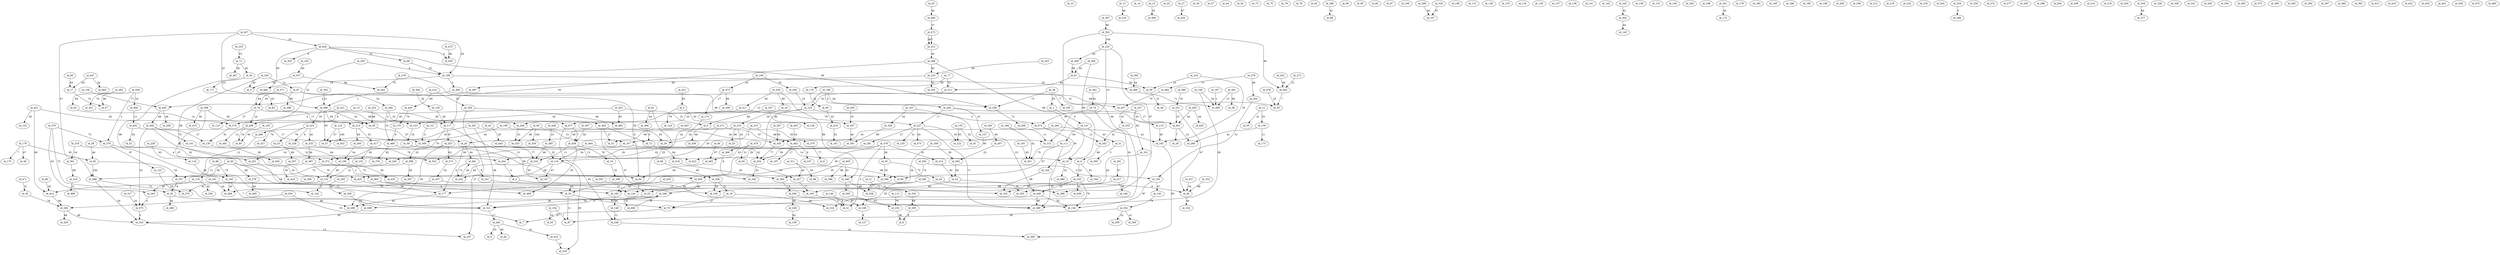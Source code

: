 digraph GR{
id_0;
id_1;
id_2;
id_3;
id_4;
id_5;
id_6;
id_7;
id_8;
id_9;
id_10;
id_11;
id_12;
id_13;
id_14;
id_15;
id_16;
id_17;
id_18;
id_19;
id_20;
id_21;
id_22;
id_23;
id_24;
id_25;
id_26;
id_27;
id_28;
id_29;
id_30;
id_31;
id_32;
id_33;
id_34;
id_35;
id_36;
id_37;
id_38;
id_39;
id_40;
id_41;
id_42;
id_43;
id_44;
id_45;
id_46;
id_47;
id_48;
id_49;
id_50;
id_51;
id_52;
id_53;
id_54;
id_55;
id_56;
id_57;
id_58;
id_59;
id_60;
id_61;
id_62;
id_63;
id_64;
id_65;
id_66;
id_67;
id_68;
id_69;
id_70;
id_71;
id_72;
id_73;
id_74;
id_75;
id_76;
id_77;
id_78;
id_79;
id_80;
id_81;
id_82;
id_83;
id_84;
id_85;
id_86;
id_87;
id_88;
id_89;
id_90;
id_91;
id_92;
id_93;
id_94;
id_95;
id_96;
id_97;
id_98;
id_99;
id_100;
id_101;
id_102;
id_103;
id_104;
id_105;
id_106;
id_107;
id_108;
id_109;
id_110;
id_111;
id_112;
id_113;
id_114;
id_115;
id_116;
id_117;
id_118;
id_119;
id_120;
id_121;
id_122;
id_123;
id_124;
id_125;
id_126;
id_127;
id_128;
id_129;
id_130;
id_131;
id_132;
id_133;
id_134;
id_135;
id_136;
id_137;
id_138;
id_139;
id_140;
id_141;
id_142;
id_143;
id_144;
id_145;
id_146;
id_147;
id_148;
id_149;
id_150;
id_151;
id_152;
id_153;
id_154;
id_155;
id_156;
id_157;
id_158;
id_159;
id_160;
id_161;
id_162;
id_163;
id_164;
id_165;
id_166;
id_167;
id_168;
id_169;
id_170;
id_171;
id_172;
id_173;
id_174;
id_175;
id_176;
id_177;
id_178;
id_179;
id_180;
id_181;
id_182;
id_183;
id_184;
id_185;
id_186;
id_187;
id_188;
id_189;
id_190;
id_191;
id_192;
id_193;
id_194;
id_195;
id_196;
id_197;
id_198;
id_199;
id_200;
id_201;
id_202;
id_203;
id_204;
id_205;
id_206;
id_207;
id_208;
id_209;
id_210;
id_211;
id_212;
id_213;
id_214;
id_215;
id_216;
id_217;
id_218;
id_219;
id_220;
id_221;
id_222;
id_223;
id_224;
id_225;
id_226;
id_227;
id_228;
id_229;
id_230;
id_231;
id_232;
id_233;
id_234;
id_235;
id_236;
id_237;
id_238;
id_239;
id_240;
id_241;
id_242;
id_243;
id_244;
id_245;
id_246;
id_247;
id_248;
id_249;
id_250;
id_251;
id_252;
id_253;
id_254;
id_255;
id_256;
id_257;
id_258;
id_259;
id_260;
id_261;
id_262;
id_263;
id_264;
id_265;
id_266;
id_267;
id_268;
id_269;
id_270;
id_271;
id_272;
id_273;
id_274;
id_275;
id_276;
id_277;
id_278;
id_279;
id_280;
id_281;
id_282;
id_283;
id_284;
id_285;
id_286;
id_287;
id_288;
id_289;
id_290;
id_291;
id_292;
id_293;
id_294;
id_295;
id_296;
id_297;
id_298;
id_299;
id_300;
id_301;
id_302;
id_303;
id_304;
id_305;
id_306;
id_307;
id_308;
id_309;
id_310;
id_311;
id_312;
id_313;
id_314;
id_315;
id_316;
id_317;
id_318;
id_319;
id_320;
id_321;
id_322;
id_323;
id_324;
id_325;
id_326;
id_327;
id_328;
id_329;
id_330;
id_331;
id_332;
id_333;
id_334;
id_335;
id_336;
id_337;
id_338;
id_339;
id_340;
id_341;
id_342;
id_343;
id_344;
id_345;
id_346;
id_347;
id_348;
id_349;
id_350;
id_351;
id_352;
id_353;
id_354;
id_355;
id_356;
id_357;
id_358;
id_359;
id_360;
id_361;
id_362;
id_363;
id_364;
id_365;
id_366;
id_367;
id_368;
id_369;
id_370;
id_371;
id_372;
id_373;
id_374;
id_375;
id_376;
id_377;
id_378;
id_379;
id_380;
id_381;
id_382;
id_383;
id_384;
id_385;
id_386;
id_387;
id_388;
id_389;
id_390;
id_391;
id_392;
id_393;
id_394;
id_395;
id_396;
id_397;
id_398;
id_399;
id_400;
id_401;
id_402;
id_403;
id_404;
id_405;
id_406;
id_407;
id_408;
id_409;
id_410;
id_411;
id_412;
id_413;
id_414;
id_415;
id_416;
id_417;
id_418;
id_419;
id_420;
id_421;
id_422;
id_423;
id_424;
id_425;
id_426;
id_427;
id_428;
id_429;
id_430;
id_431;
id_432;
id_433;
id_434;
id_435;
id_436;
id_437;
id_438;
id_439;
id_440;
id_441;
id_442;
id_443;
id_444;
id_445;
id_446;
id_447;
id_448;
id_449;
id_450;
id_451;
id_452;
id_453;
id_454;
id_455;
id_456;
id_457;
id_458;
id_459;
id_460;
id_461;
id_462;
id_463;
id_464;
id_465;
id_466;
id_467;
id_468;
id_469;
id_470;
id_471;
id_472;
id_473;
id_474;
id_475;
id_476;
id_477;
id_478;
id_479;
id_480;
id_481;
id_482;
id_483;
id_484;
id_485;
id_486;
id_487;
id_488;
id_489;
id_490;
id_491;
id_492;
id_493;
id_494;
id_495;
id_496;
id_497;
id_498;
id_499;
id_457->id_488[label=67];
id_221->id_455[label=2];
id_80->id_414[label=29];
id_30->id_28[label=73];
id_225->id_449[label=29];
id_408->id_481[label=13];
id_313->id_379[label=68];
id_117->id_147[label=31];
id_473->id_306[label=99];
id_202->id_402[label=90];
id_17->id_47[label=74];
id_310->id_251[label=4];
id_18->id_489[label=52];
id_131->id_111[label=59];
id_194->id_473[label=16];
id_203->id_213[label=83];
id_410->id_229[label=57];
id_196->id_264[label=6];
id_313->id_29[label=5];
id_370->id_243[label=43];
id_114->id_452[label=100];
id_261->id_172[label=20];
id_60->id_326[label=82];
id_50->id_102[label=98];
id_167->id_116[label=54];
id_318->id_499[label=31];
id_394->id_270[label=42];
id_366->id_88[label=22];
id_116->id_242[label=29];
id_227->id_115[label=91];
id_264->id_237[label=17];
id_253->id_296[label=35];
id_352->id_359[label=14];
id_439->id_498[label=35];
id_194->id_295[label=93];
id_104->id_87[label=7];
id_167->id_454[label=42];
id_372->id_433[label=75];
id_169->id_155[label=68];
id_428->id_353[label=9];
id_476->id_30[label=56];
id_476->id_214[label=61];
id_170->id_468[label=6];
id_239->id_346[label=88];
id_492->id_52[label=92];
id_371->id_76[label=84];
id_262->id_84[label=99];
id_439->id_232[label=11];
id_253->id_388[label=25];
id_446->id_289[label=98];
id_479->id_65[label=31];
id_103->id_337[label=40];
id_464->id_418[label=94];
id_149->id_490[label=54];
id_368->id_18[label=48];
id_58->id_92[label=46];
id_59->id_48[label=51];
id_237->id_281[label=27];
id_275->id_324[label=5];
id_356->id_482[label=48];
id_337->id_442[label=94];
id_71->id_50[label=45];
id_114->id_57[label=57];
id_174->id_322[label=24];
id_391->id_454[label=59];
id_315->id_20[label=60];
id_347->id_126[label=86];
id_140->id_41[label=4];
id_187->id_490[label=1];
id_463->id_64[label=84];
id_223->id_327[label=76];
id_301->id_57[label=35];
id_71->id_467[label=56];
id_20->id_177[label=6];
id_411->id_237[label=79];
id_326->id_109[label=58];
id_265->id_338[label=60];
id_417->id_152[label=65];
id_411->id_153[label=82];
id_299->id_107[label=64];
id_211->id_219[label=61];
id_81->id_211[label=84];
id_491->id_490[label=13];
id_478->id_55[label=25];
id_367->id_302[label=96];
id_139->id_173[label=11];
id_405->id_364[label=35];
id_219->id_477[label=33];
id_453->id_51[label=99];
id_130->id_156[label=84];
id_284->id_182[label=42];
id_62->id_374[label=14];
id_399->id_213[label=26];
id_363->id_42[label=56];
id_74->id_355[label=91];
id_149->id_289[label=38];
id_27->id_432[label=67];
id_307->id_391[label=40];
id_196->id_249[label=12];
id_311->id_427[label=49];
id_481->id_430[label=38];
id_368->id_125[label=93];
id_258->id_268[label=72];
id_157->id_423[label=80];
id_223->id_228[label=8];
id_46->id_234[label=36];
id_328->id_107[label=97];
id_223->id_23[label=78];
id_317->id_275[label=33];
id_418->id_364[label=29];
id_404->id_2[label=4];
id_199->id_300[label=5];
id_472->id_215[label=90];
id_161->id_451[label=83];
id_117->id_253[label=67];
id_116->id_229[label=85];
id_267->id_445[label=50];
id_246->id_406[label=19];
id_464->id_156[label=90];
id_361->id_318[label=99];
id_116->id_147[label=67];
id_461->id_241[label=8];
id_491->id_36[label=85];
id_203->id_5[label=31];
id_166->id_127[label=8];
id_193->id_148[label=56];
id_354->id_7[label=53];
id_111->id_451[label=75];
id_156->id_433[label=28];
id_142->id_352[label=74];
id_92->id_357[label=52];
id_263->id_420[label=64];
id_100->id_321[label=7];
id_271->id_167[label=34];
id_471->id_45[label=31];
id_382->id_238[label=37];
id_42->id_46[label=9];
id_176->id_69[label=22];
id_33->id_87[label=11];
id_227->id_331[label=82];
id_468->id_376[label=92];
id_385->id_232[label=66];
id_200->id_156[label=34];
id_412->id_426[label=69];
id_343->id_67[label=14];
id_362->id_145[label=44];
id_239->id_24[label=68];
id_309->id_251[label=61];
id_76->id_110[label=27];
id_264->id_401[label=17];
id_347->id_5[label=88];
id_397->id_439[label=60];
id_162->id_446[label=51];
id_246->id_459[label=30];
id_379->id_8[label=77];
id_281->id_226[label=29];
id_311->id_98[label=50];
id_293->id_199[label=9];
id_358->id_363[label=59];
id_271->id_462[label=67];
id_213->id_417[label=53];
id_111->id_90[label=67];
id_262->id_6[label=25];
id_216->id_59[label=10];
id_43->id_443[label=20];
id_199->id_480[label=19];
id_183->id_85[label=60];
id_204->id_429[label=68];
id_474->id_342[label=12];
id_178->id_49[label=47];
id_40->id_357[label=11];
id_31->id_493[label=3];
id_219->id_474[label=3];
id_477->id_248[label=92];
id_455->id_154[label=57];
id_468->id_348[label=56];
id_283->id_62[label=69];
id_428->id_68[label=51];
id_465->id_144[label=58];
id_11->id_35[label=41];
id_117->id_372[label=79];
id_67->id_290[label=61];
id_440->id_400[label=69];
id_13->id_477[label=58];
id_219->id_33[label=29];
id_188->id_451[label=42];
id_81->id_59[label=95];
id_67->id_76[label=30];
id_77->id_176[label=39];
id_382->id_298[label=88];
id_237->id_222[label=35];
id_153->id_56[label=18];
id_291->id_217[label=57];
id_119->id_100[label=84];
id_303->id_25[label=5];
id_163->id_329[label=54];
id_113->id_230[label=76];
id_38->id_1[label=93];
id_364->id_260[label=15];
id_324->id_257[label=13];
id_191->id_266[label=42];
id_388->id_287[label=26];
id_39->id_309[label=87];
id_412->id_356[label=33];
id_496->id_57[label=93];
id_196->id_258[label=84];
id_162->id_105[label=30];
id_476->id_41[label=3];
id_139->id_280[label=81];
id_300->id_440[label=2];
id_230->id_9[label=46];
id_77->id_211[label=31];
id_448->id_385[label=23];
id_443->id_116[label=32];
id_293->id_408[label=22];
id_72->id_18[label=14];
id_243->id_275[label=4];
id_292->id_207[label=51];
id_156->id_132[label=83];
id_19->id_189[label=32];
id_402->id_55[label=7];
id_399->id_33[label=67];
id_76->id_408[label=24];
id_486->id_357[label=12];
id_479->id_463[label=63];
id_241->id_105[label=13];
id_105->id_41[label=2];
id_250->id_307[label=15];
id_38->id_165[label=7];
id_69->id_419[label=52];
id_290->id_117[label=32];
id_323->id_125[label=50];
id_0->id_124[label=79];
id_38->id_258[label=73];
id_450->id_246[label=40];
id_92->id_488[label=100];
id_251->id_132[label=25];
id_13->id_486[label=8];
id_476->id_450[label=36];
id_40->id_289[label=13];
id_399->id_415[label=56];
id_195->id_309[label=44];
id_440->id_269[label=68];
id_487->id_465[label=70];
id_401->id_280[label=21];
id_358->id_144[label=36];
id_252->id_39[label=88];
id_446->id_154[label=92];
id_195->id_29[label=29];
id_171->id_83[label=63];
id_457->id_428[label=35];
id_369->id_240[label=9];
id_374->id_130[label=81];
id_226->id_488[label=72];
id_494->id_492[label=12];
id_461->id_242[label=73];
id_310->id_361[label=34];
id_217->id_146[label=56];
id_232->id_450[label=93];
id_4->id_162[label=33];
id_125->id_497[label=50];
id_33->id_70[label=93];
id_213->id_200[label=65];
id_405->id_396[label=98];
id_401->id_26[label=7];
id_381->id_74[label=62];
id_337->id_3[label=78];
id_492->id_20[label=17];
id_263->id_401[label=44];
id_158->id_440[label=77];
id_264->id_157[label=23];
id_262->id_410[label=34];
id_192->id_142[label=47];
id_436->id_494[label=24];
id_99->id_445[label=20];
id_254->id_286[label=3];
id_315->id_312[label=65];
id_214->id_42[label=92];
id_309->id_423[label=13];
id_11->id_139[label=33];
id_389->id_231[label=35];
id_278->id_495[label=64];
id_460->id_472[label=37];
id_450->id_193[label=65];
id_428->id_480[label=95];
id_188->id_312[label=11];
id_405->id_346[label=53];
id_445->id_454[label=77];
id_178->id_175[label=7];
id_260->id_349[label=95];
id_99->id_333[label=48];
id_177->id_296[label=42];
id_76->id_39[label=17];
id_16->id_316[label=20];
id_24->id_315[label=39];
id_473->id_174[label=17];
id_5->id_438[label=68];
id_315->id_53[label=96];
id_321->id_262[label=17];
id_455->id_72[label=15];
id_74->id_474[label=95];
id_395->id_386[label=44];
id_370->id_378[label=75];
id_301->id_321[label=38];
id_135->id_222[label=83];
id_221->id_374[label=6];
id_272->id_402[label=21];
id_61->id_177[label=25];
id_12->id_210[label=66];
id_237->id_120[label=31];
id_239->id_411[label=38];
id_86->id_100[label=75];
id_104->id_63[label=16];
id_436->id_378[label=3];
id_249->id_333[label=23];
id_340->id_407[label=80];
id_302->id_402[label=46];
id_279->id_442[label=75];
id_406->id_246[label=76];
id_215->id_368[label=93];
id_437->id_155[label=8];
id_346->id_238[label=46];
id_343->id_3[label=30];
id_334->id_377[label=60];
id_83->id_153[label=90];
id_273->id_437[label=62];
id_223->id_325[label=40];
id_346->id_305[label=77];
id_400->id_130[label=27];
id_368->id_117[label=50];
id_94->id_463[label=87];
id_21->id_335[label=71];
id_61->id_466[label=44];
id_421->id_249[label=29];
id_421->id_122[label=65];
id_162->id_154[label=76];
id_465->id_498[label=4];
id_447->id_483[label=50];
id_121->id_309[label=6];
id_271->id_116[label=20];
id_201->id_0[label=93];
id_425->id_177[label=30];
id_382->id_316[label=20];
id_386->id_490[label=71];
id_276->id_344[label=96];
id_100->id_266[label=18];
id_378->id_372[label=81];
id_477->id_439[label=7];
id_232->id_425[label=84];
id_342->id_4[label=98];
id_192->id_154[label=87];
id_236->id_119[label=63];
id_40->id_193[label=34];
id_439->id_19[label=78];
id_457->id_496[label=52];
id_302->id_225[label=100];
id_437->id_266[label=76];
id_115->id_182[label=45];
id_462->id_197[label=17];
id_50->id_171[label=23];
id_118->id_414[label=2];
id_70->id_7[label=67];
id_225->id_298[label=97];
id_497->id_496[label=1];
id_162->id_456[label=55];
id_290->id_468[label=10];
id_56->id_232[label=77];
id_431->id_46[label=16];
id_378->id_123[label=87];
id_284->id_445[label=18];
id_253->id_273[label=83];
id_354->id_204[label=32];
id_315->id_369[label=24];
id_476->id_404[label=62];
id_204->id_324[label=46];
id_231->id_46[label=67];
id_332->id_46[label=88];
id_2->id_33[label=55];
id_428->id_403[label=4];
id_421->id_414[label=99];
id_32->id_469[label=46];
id_300->id_401[label=49];
id_0->id_307[label=45];
id_276->id_484[label=73];
id_283->id_351[label=76];
id_357->id_32[label=74];
id_447->id_17[label=20];
id_111->id_289[label=3];
id_344->id_192[label=31];
id_217->id_155[label=97];
id_93->id_460[label=40];
id_496->id_223[label=35];
id_205->id_9[label=8];
id_352->id_87[label=38];
id_123->id_321[label=20];
id_45->id_204[label=78];
id_436->id_47[label=86];
id_455->id_51[label=27];
id_282->id_348[label=74];
id_4->id_184[label=81];
id_67->id_55[label=69];
id_16->id_70[label=27];
id_349->id_159[label=83];
id_15->id_409[label=35];
id_459->id_324[label=30];
id_246->id_321[label=47];
id_68->id_199[label=53];
id_99->id_330[label=100];
id_20->id_461[label=64];
id_454->id_240[label=42];
id_67->id_398[label=58];
id_129->id_117[label=62];
id_449->id_81[label=99];
id_1->id_131[label=9];
id_356->id_257[label=27];
id_40->id_118[label=95];
id_408->id_85[label=19];
id_343->id_425[label=69];
id_132->id_243[label=46];
id_242->id_461[label=26];
id_220->id_193[label=45];
id_282->id_192[label=5];
id_444->id_129[label=26];
id_32->id_296[label=66];
id_248->id_360[label=16];
id_325->id_322[label=79];
id_302->id_70[label=99];
id_388->id_132[label=21];
id_182->id_360[label=93];
id_260->id_166[label=97];
id_231->id_401[label=10];
id_304->id_18[label=96];
id_496->id_39[label=95];
id_101->id_404[label=51];
id_301->id_167[label=51];
id_125->id_292[label=83];
id_132->id_102[label=2];
id_66->id_17[label=63];
id_247->id_90[label=68];
id_352->id_209[label=32];
id_433->id_109[label=27];
id_279->id_64[label=20];
id_428->id_258[label=48];
id_295->id_219[label=25];
id_414->id_204[label=46];
id_407->id_363[label=23];
id_466->id_72[label=8];
id_305->id_230[label=57];
id_487->id_64[label=2];
id_329->id_391[label=89];
id_325->id_487[label=36];
id_496->id_39[label=34];
id_392->id_496[label=31];
id_435->id_462[label=16];
id_163->id_446[label=23];
id_28->id_355[label=91];
id_472->id_215[label=7];
id_227->id_255[label=43];
id_488->id_270[label=73];
id_487->id_424[label=39];
id_178->id_92[label=95];
id_135->id_91[label=32];
id_40->id_278[label=68];
id_400->id_226[label=43];
id_457->id_199[label=63];
id_225->id_312[label=10];
id_148->id_248[label=12];
id_245->id_362[label=52];
id_30->id_348[label=18];
id_427->id_105[label=77];
id_488->id_324[label=30];
id_237->id_289[label=71];
id_65->id_427[label=30];
id_233->id_71[label=53];
id_426->id_170[label=70];
id_304->id_81[label=45];
id_118->id_256[label=43];
id_237->id_373[label=54];
id_203->id_482[label=83];
id_42->id_25[label=49];
id_400->id_275[label=33];
id_475->id_403[label=28];
id_446->id_166[label=5];
id_255->id_342[label=41];
id_335->id_205[label=68];
id_25->id_321[label=20];
id_400->id_101[label=79];
id_474->id_169[label=34];
id_326->id_16[label=31];
id_419->id_181[label=52];
id_370->id_32[label=72];
id_131->id_31[label=63];
id_216->id_182[label=19];
id_23->id_297[label=89];
id_484->id_207[label=75];
id_331->id_109[label=62];
id_338->id_459[label=33];
id_462->id_247[label=9];
id_199->id_386[label=25];
}
